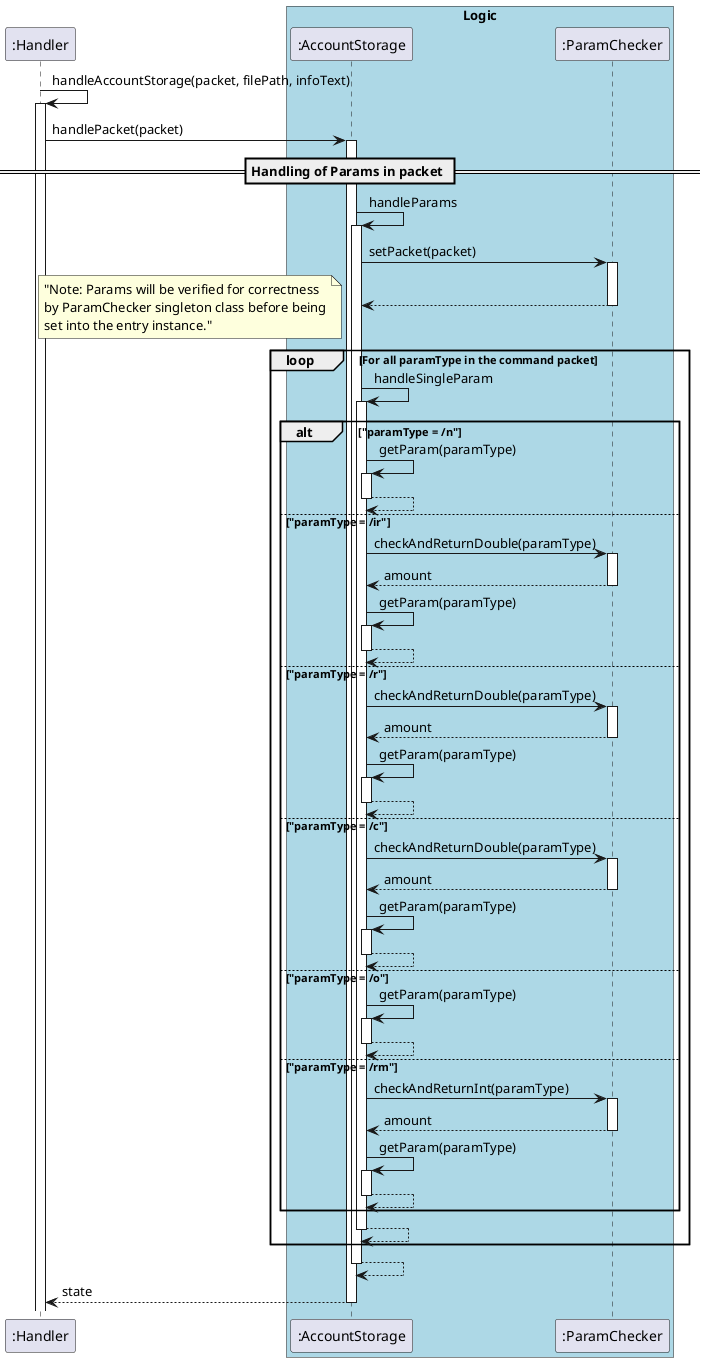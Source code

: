 @startuml
autoactivate on

":Handler" ->":Handler": handleAccountStorage(packet, filePath, infoText)

   ":Handler"-> ":AccountStorage" : handlePacket(packet)

        == Handling of Params in packet ==
        ":AccountStorage" -> ":AccountStorage" : handleParams
            ":AccountStorage" -> ":ParamChecker" : setPacket(packet)
            return
            loop For all paramType in the command packet
                note left: "Note: Params will be verified for correctness\nby ParamChecker singleton class before being\nset into the entry instance."
                ":AccountStorage" -> ":AccountStorage" : handleSingleParam
                    alt "paramType = /n"
                        ":AccountStorage" -> ":AccountStorage" : getParam(paramType)
                        return
                    else "paramType = /ir"
                        ":AccountStorage" ->":ParamChecker": checkAndReturnDouble(paramType)
                        return amount
                        ":AccountStorage" -> ":AccountStorage" : getParam(paramType)
                        return
                    else "paramType = /r"
                        ":AccountStorage" ->":ParamChecker": checkAndReturnDouble(paramType)
                        return amount
                        ":AccountStorage" -> ":AccountStorage" : getParam(paramType)
                        return
                    else "paramType = /c"
                        ":AccountStorage" ->":ParamChecker": checkAndReturnDouble(paramType)
                        return amount
                        ":AccountStorage" -> ":AccountStorage" : getParam(paramType)
                        return
                    else "paramType = /o"
                        ":AccountStorage" -> ":AccountStorage" : getParam(paramType)
                        return
                    else "paramType = /rm"
                        ":AccountStorage" ->":ParamChecker": checkAndReturnInt(paramType)
                        return amount
                        ":AccountStorage" -> ":AccountStorage" : getParam(paramType)
                        return
                    end
                return
            end
        return

return state


box "Logic" #LightBlue
participant ":AccountStorage"
participant ":ParamChecker"
endBox
@enduml